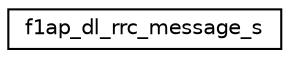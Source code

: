 digraph "Graphical Class Hierarchy"
{
 // LATEX_PDF_SIZE
  edge [fontname="Helvetica",fontsize="10",labelfontname="Helvetica",labelfontsize="10"];
  node [fontname="Helvetica",fontsize="10",shape=record];
  rankdir="LR";
  Node0 [label="f1ap_dl_rrc_message_s",height=0.2,width=0.4,color="black", fillcolor="white", style="filled",URL="$structf1ap__dl__rrc__message__s.html",tooltip=" "];
}
